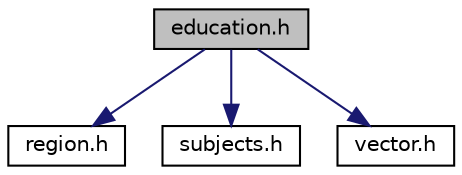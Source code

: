 digraph "education.h"
{
  edge [fontname="Helvetica",fontsize="10",labelfontname="Helvetica",labelfontsize="10"];
  node [fontname="Helvetica",fontsize="10",shape=record];
  Node0 [label="education.h",height=0.2,width=0.4,color="black", fillcolor="grey75", style="filled", fontcolor="black"];
  Node0 -> Node1 [color="midnightblue",fontsize="10",style="solid"];
  Node1 [label="region.h",height=0.2,width=0.4,color="black", fillcolor="white", style="filled",URL="$region_8h.html",tooltip="Contains geographical elements. "];
  Node0 -> Node2 [color="midnightblue",fontsize="10",style="solid"];
  Node2 [label="subjects.h",height=0.2,width=0.4,color="black", fillcolor="white", style="filled",URL="$subjects_8h.html",tooltip="Contains code regarding subjects and qualifcations for educations. "];
  Node0 -> Node3 [color="midnightblue",fontsize="10",style="solid"];
  Node3 [label="vector.h",height=0.2,width=0.4,color="black", fillcolor="white", style="filled",URL="$vector_8h.html",tooltip="Contains elements relating to vectors. "];
}
